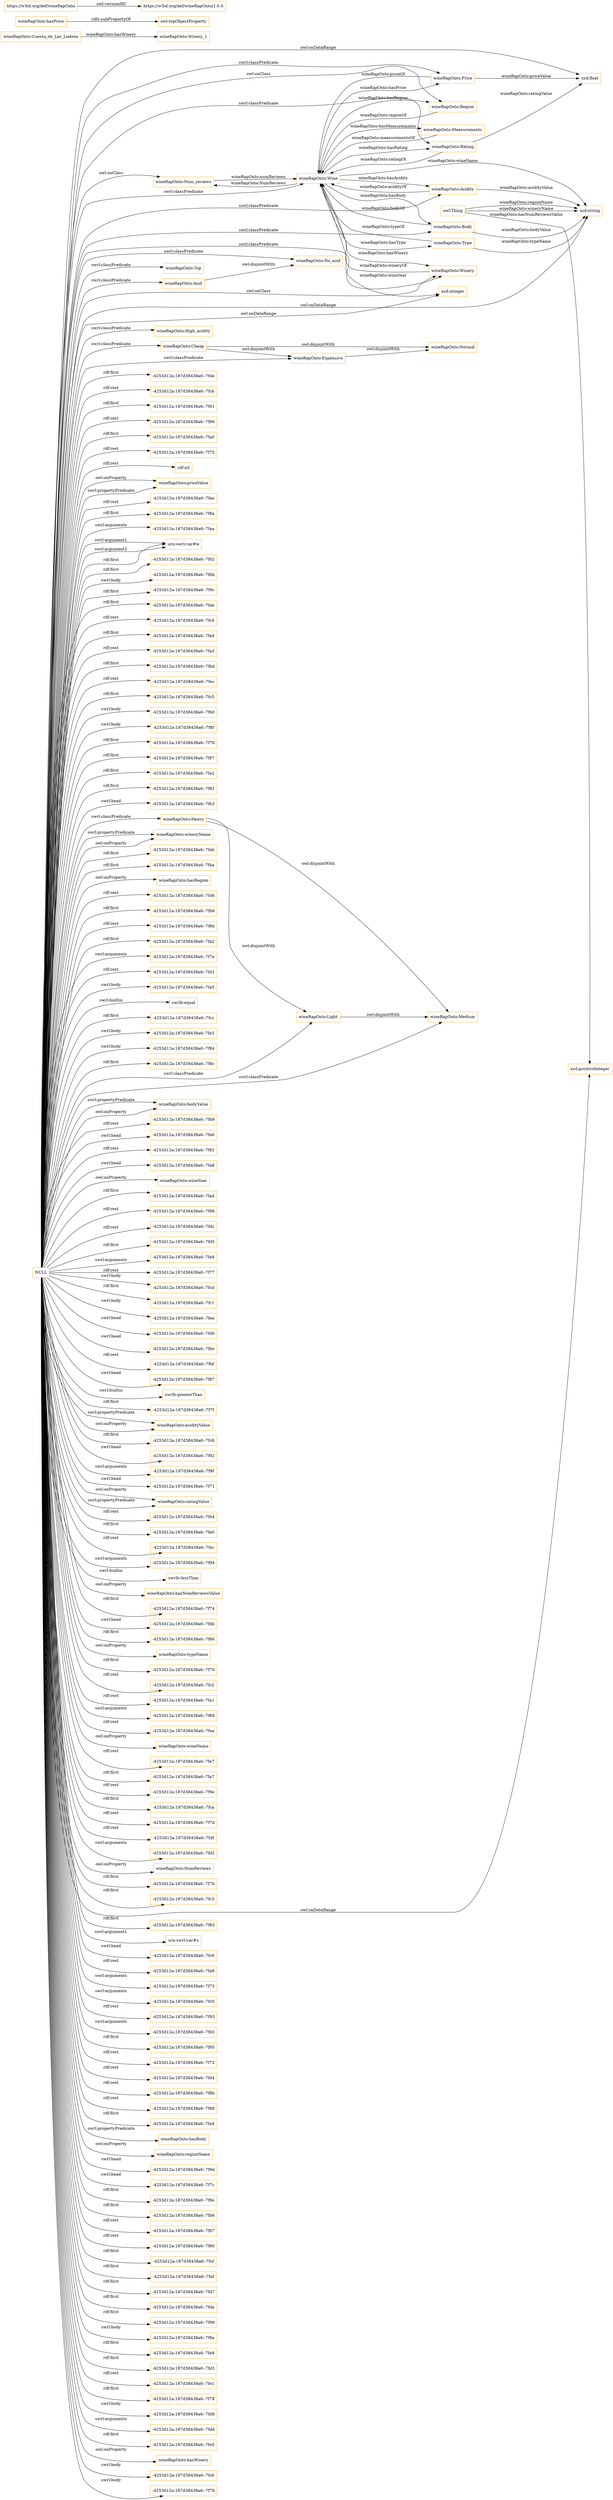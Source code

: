 digraph ar2dtool_diagram { 
rankdir=LR;
size="1501"
node [shape = rectangle, color="orange"]; "wineRapOnto:Expensive" "wineRapOnto:Num_reviews" "wineRapOnto:Acidity" "wineRapOnto:Cheap" "wineRapOnto:Acid" "wineRapOnto:Body" "wineRapOnto:Heavy" "wineRapOnto:Type" "wineRapOnto:Normal" "wineRapOnto:Region" "wineRapOnto:Winery" "wineRapOnto:Top" "wineRapOnto:Wine" "wineRapOnto:Light" "wineRapOnto:Rating" "wineRapOnto:No_acid" "wineRapOnto:High_acidity" "wineRapOnto:Measurements" "wineRapOnto:Medium" "wineRapOnto:Price" ; /*classes style*/
	"wineRapOnto:Cuesta_de_Las_Liebres" -> "wineRapOnto:Winery_1" [ label = "wineRapOnto:hasWinery" ];
	"wineRapOnto:Heavy" -> "wineRapOnto:Medium" [ label = "owl:disjointWith" ];
	"wineRapOnto:Heavy" -> "wineRapOnto:Light" [ label = "owl:disjointWith" ];
	"NULL" -> "-4253d12a:187d38438a6:-7fde" [ label = "rdf:first" ];
	"NULL" -> "-4253d12a:187d38438a6:-7fcb" [ label = "rdf:rest" ];
	"NULL" -> "wineRapOnto:Light" [ label = "swrl:classPredicate" ];
	"NULL" -> "-4253d12a:187d38438a6:-7f91" [ label = "rdf:first" ];
	"NULL" -> "-4253d12a:187d38438a6:-7f96" [ label = "rdf:rest" ];
	"NULL" -> "-4253d12a:187d38438a6:-7fa0" [ label = "rdf:first" ];
	"NULL" -> "-4253d12a:187d38438a6:-7f75" [ label = "rdf:rest" ];
	"NULL" -> "wineRapOnto:Expensive" [ label = "swrl:classPredicate" ];
	"NULL" -> "wineRapOnto:Winery" [ label = "swrl:classPredicate" ];
	"NULL" -> "rdf:nil" [ label = "rdf:rest" ];
	"NULL" -> "wineRapOnto:priceValue" [ label = "swrl:propertyPredicate" ];
	"NULL" -> "-4253d12a:187d38438a6:-7fae" [ label = "rdf:rest" ];
	"NULL" -> "-4253d12a:187d38438a6:-7f8a" [ label = "rdf:first" ];
	"NULL" -> "-4253d12a:187d38438a6:-7faa" [ label = "swrl:arguments" ];
	"NULL" -> "urn:swrl:var#w" [ label = "swrl:argument1" ];
	"NULL" -> "-4253d12a:187d38438a6:-7fb2" [ label = "rdf:first" ];
	"NULL" -> "-4253d12a:187d38438a6:-7fbb" [ label = "swrl:body" ];
	"NULL" -> "urn:swrl:var#w" [ label = "swrl:argument2" ];
	"NULL" -> "-4253d12a:187d38438a6:-7f9c" [ label = "rdf:first" ];
	"NULL" -> "wineRapOnto:Wine" [ label = "swrl:classPredicate" ];
	"NULL" -> "-4253d12a:187d38438a6:-7fab" [ label = "rdf:first" ];
	"NULL" -> "-4253d12a:187d38438a6:-7fc4" [ label = "rdf:rest" ];
	"NULL" -> "-4253d12a:187d38438a6:-7fed" [ label = "rdf:first" ];
	"NULL" -> "-4253d12a:187d38438a6:-7fa3" [ label = "rdf:rest" ];
	"NULL" -> "-4253d12a:187d38438a6:-7fbd" [ label = "rdf:first" ];
	"NULL" -> "-4253d12a:187d38438a6:-7fec" [ label = "rdf:rest" ];
	"NULL" -> "-4253d12a:187d38438a6:-7fc5" [ label = "rdf:first" ];
	"NULL" -> "wineRapOnto:priceValue" [ label = "owl:onProperty" ];
	"NULL" -> "-4253d12a:187d38438a6:-7fb0" [ label = "swrl:body" ];
	"NULL" -> "-4253d12a:187d38438a6:-7f8f" [ label = "swrl:body" ];
	"NULL" -> "-4253d12a:187d38438a6:-7f76" [ label = "rdf:first" ];
	"NULL" -> "wineRapOnto:Rating" [ label = "swrl:classPredicate" ];
	"NULL" -> "-4253d12a:187d38438a6:-7f97" [ label = "rdf:first" ];
	"NULL" -> "-4253d12a:187d38438a6:-7fe2" [ label = "rdf:first" ];
	"NULL" -> "-4253d12a:187d38438a6:-7f81" [ label = "rdf:first" ];
	"NULL" -> "-4253d12a:187d38438a6:-7fb3" [ label = "swrl:head" ];
	"NULL" -> "xsd:float" [ label = "owl:onDataRange" ];
	"NULL" -> "urn:swrl:var#w" [ label = "rdf:first" ];
	"NULL" -> "wineRapOnto:wineryName" [ label = "swrl:propertyPredicate" ];
	"NULL" -> "-4253d12a:187d38438a6:-7feb" [ label = "rdf:first" ];
	"NULL" -> "-4253d12a:187d38438a6:-7fba" [ label = "rdf:first" ];
	"NULL" -> "wineRapOnto:hasRegion" [ label = "owl:onProperty" ];
	"NULL" -> "-4253d12a:187d38438a6:-7fd6" [ label = "rdf:rest" ];
	"NULL" -> "-4253d12a:187d38438a6:-7fb8" [ label = "rdf:first" ];
	"NULL" -> "-4253d12a:187d38438a6:-7f8d" [ label = "rdf:rest" ];
	"NULL" -> "-4253d12a:187d38438a6:-7fa2" [ label = "rdf:first" ];
	"NULL" -> "-4253d12a:187d38438a6:-7f7e" [ label = "swrl:arguments" ];
	"NULL" -> "-4253d12a:187d38438a6:-7fd1" [ label = "rdf:rest" ];
	"NULL" -> "-4253d12a:187d38438a6:-7fa5" [ label = "swrl:body" ];
	"NULL" -> "swrlb:equal" [ label = "swrl:builtin" ];
	"NULL" -> "-4253d12a:187d38438a6:-7fcc" [ label = "rdf:first" ];
	"NULL" -> "-4253d12a:187d38438a6:-7fe3" [ label = "swrl:body" ];
	"NULL" -> "-4253d12a:187d38438a6:-7f84" [ label = "swrl:body" ];
	"NULL" -> "-4253d12a:187d38438a6:-7f8c" [ label = "rdf:first" ];
	"NULL" -> "xsd:positiveInteger" [ label = "owl:onDataRange" ];
	"NULL" -> "xsd:string" [ label = "owl:onDataRange" ];
	"NULL" -> "wineRapOnto:bodyValue" [ label = "owl:onProperty" ];
	"NULL" -> "-4253d12a:187d38438a6:-7fb9" [ label = "rdf:rest" ];
	"NULL" -> "wineRapOnto:Winery" [ label = "owl:onClass" ];
	"NULL" -> "wineRapOnto:Acid" [ label = "swrl:classPredicate" ];
	"NULL" -> "wineRapOnto:Body" [ label = "swrl:classPredicate" ];
	"NULL" -> "-4253d12a:187d38438a6:-7fe6" [ label = "swrl:head" ];
	"NULL" -> "-4253d12a:187d38438a6:-7f82" [ label = "rdf:rest" ];
	"NULL" -> "-4253d12a:187d38438a6:-7fa8" [ label = "swrl:head" ];
	"NULL" -> "wineRapOnto:wineYear" [ label = "owl:onProperty" ];
	"NULL" -> "-4253d12a:187d38438a6:-7fad" [ label = "rdf:first" ];
	"NULL" -> "-4253d12a:187d38438a6:-7f98" [ label = "rdf:rest" ];
	"NULL" -> "-4253d12a:187d38438a6:-7fdc" [ label = "rdf:rest" ];
	"NULL" -> "-4253d12a:187d38438a6:-7fd5" [ label = "rdf:first" ];
	"NULL" -> "-4253d12a:187d38438a6:-7fe8" [ label = "swrl:arguments" ];
	"NULL" -> "-4253d12a:187d38438a6:-7f77" [ label = "rdf:rest" ];
	"NULL" -> "-4253d12a:187d38438a6:-7fcd" [ label = "swrl:body" ];
	"NULL" -> "-4253d12a:187d38438a6:-7fc1" [ label = "rdf:first" ];
	"NULL" -> "-4253d12a:187d38438a6:-7fee" [ label = "swrl:body" ];
	"NULL" -> "wineRapOnto:Medium" [ label = "swrl:classPredicate" ];
	"NULL" -> "-4253d12a:187d38438a6:-7fd0" [ label = "swrl:head" ];
	"NULL" -> "-4253d12a:187d38438a6:-7fbe" [ label = "swrl:head" ];
	"NULL" -> "wineRapOnto:No_acid" [ label = "swrl:classPredicate" ];
	"NULL" -> "-4253d12a:187d38438a6:-7fbf" [ label = "rdf:rest" ];
	"NULL" -> "-4253d12a:187d38438a6:-7f87" [ label = "swrl:head" ];
	"NULL" -> "swrlb:greaterThan" [ label = "swrl:builtin" ];
	"NULL" -> "-4253d12a:187d38438a6:-7f7f" [ label = "rdf:first" ];
	"NULL" -> "wineRapOnto:acidityValue" [ label = "owl:onProperty" ];
	"NULL" -> "-4253d12a:187d38438a6:-7fc8" [ label = "rdf:first" ];
	"NULL" -> "-4253d12a:187d38438a6:-7f92" [ label = "swrl:head" ];
	"NULL" -> "-4253d12a:187d38438a6:-7f9f" [ label = "swrl:arguments" ];
	"NULL" -> "-4253d12a:187d38438a6:-7f71" [ label = "swrl:head" ];
	"NULL" -> "wineRapOnto:ratingValue" [ label = "swrl:propertyPredicate" ];
	"NULL" -> "-4253d12a:187d38438a6:-7fb4" [ label = "rdf:rest" ];
	"NULL" -> "wineRapOnto:Price" [ label = "swrl:classPredicate" ];
	"NULL" -> "-4253d12a:187d38438a6:-7fe0" [ label = "rdf:first" ];
	"NULL" -> "-4253d12a:187d38438a6:-7fac" [ label = "rdf:rest" ];
	"NULL" -> "wineRapOnto:Cheap" [ label = "swrl:classPredicate" ];
	"NULL" -> "-4253d12a:187d38438a6:-7f94" [ label = "swrl:arguments" ];
	"NULL" -> "swrlb:lessThan" [ label = "swrl:builtin" ];
	"NULL" -> "wineRapOnto:Num_reviews" [ label = "owl:onClass" ];
	"NULL" -> "wineRapOnto:hasNumReviewsValue" [ label = "owl:onProperty" ];
	"NULL" -> "-4253d12a:187d38438a6:-7f74" [ label = "rdf:first" ];
	"NULL" -> "-4253d12a:187d38438a6:-7fdb" [ label = "swrl:head" ];
	"NULL" -> "-4253d12a:187d38438a6:-7f86" [ label = "rdf:first" ];
	"NULL" -> "wineRapOnto:typeName" [ label = "owl:onProperty" ];
	"NULL" -> "-4253d12a:187d38438a6:-7f70" [ label = "rdf:first" ];
	"NULL" -> "-4253d12a:187d38438a6:-7fc2" [ label = "rdf:rest" ];
	"NULL" -> "-4253d12a:187d38438a6:-7fa1" [ label = "rdf:rest" ];
	"NULL" -> "-4253d12a:187d38438a6:-7f89" [ label = "swrl:arguments" ];
	"NULL" -> "wineRapOnto:bodyValue" [ label = "swrl:propertyPredicate" ];
	"NULL" -> "-4253d12a:187d38438a6:-7fea" [ label = "rdf:rest" ];
	"NULL" -> "wineRapOnto:wineName" [ label = "owl:onProperty" ];
	"NULL" -> "-4253d12a:187d38438a6:-7fe7" [ label = "rdf:rest" ];
	"NULL" -> "-4253d12a:187d38438a6:-7fa7" [ label = "rdf:first" ];
	"NULL" -> "-4253d12a:187d38438a6:-7f9e" [ label = "rdf:rest" ];
	"NULL" -> "-4253d12a:187d38438a6:-7fca" [ label = "rdf:first" ];
	"NULL" -> "-4253d12a:187d38438a6:-7f7d" [ label = "rdf:rest" ];
	"NULL" -> "-4253d12a:187d38438a6:-7fdf" [ label = "rdf:rest" ];
	"NULL" -> "-4253d12a:187d38438a6:-7fd2" [ label = "swrl:arguments" ];
	"NULL" -> "wineRapOnto:NumReviews" [ label = "owl:onProperty" ];
	"NULL" -> "wineRapOnto:Heavy" [ label = "swrl:classPredicate" ];
	"NULL" -> "-4253d12a:187d38438a6:-7f7b" [ label = "rdf:first" ];
	"NULL" -> "-4253d12a:187d38438a6:-7fc3" [ label = "rdf:first" ];
	"NULL" -> "xsd:integer" [ label = "owl:onDataRange" ];
	"NULL" -> "-4253d12a:187d38438a6:-7f83" [ label = "rdf:first" ];
	"NULL" -> "urn:swrl:var#o" [ label = "swrl:argument1" ];
	"NULL" -> "-4253d12a:187d38438a6:-7fc9" [ label = "swrl:head" ];
	"NULL" -> "-4253d12a:187d38438a6:-7fa9" [ label = "rdf:rest" ];
	"NULL" -> "-4253d12a:187d38438a6:-7f73" [ label = "swrl:arguments" ];
	"NULL" -> "-4253d12a:187d38438a6:-7fc0" [ label = "swrl:arguments" ];
	"NULL" -> "wineRapOnto:ratingValue" [ label = "owl:onProperty" ];
	"NULL" -> "-4253d12a:187d38438a6:-7f93" [ label = "rdf:rest" ];
	"NULL" -> "-4253d12a:187d38438a6:-7fb5" [ label = "swrl:arguments" ];
	"NULL" -> "-4253d12a:187d38438a6:-7f95" [ label = "rdf:first" ];
	"NULL" -> "-4253d12a:187d38438a6:-7f72" [ label = "rdf:rest" ];
	"NULL" -> "-4253d12a:187d38438a6:-7fd4" [ label = "rdf:rest" ];
	"NULL" -> "-4253d12a:187d38438a6:-7f8b" [ label = "rdf:rest" ];
	"NULL" -> "-4253d12a:187d38438a6:-7f88" [ label = "rdf:rest" ];
	"NULL" -> "-4253d12a:187d38438a6:-7fa4" [ label = "rdf:first" ];
	"NULL" -> "wineRapOnto:hasBody" [ label = "swrl:propertyPredicate" ];
	"NULL" -> "wineRapOnto:regionName" [ label = "owl:onProperty" ];
	"NULL" -> "-4253d12a:187d38438a6:-7f9d" [ label = "swrl:head" ];
	"NULL" -> "-4253d12a:187d38438a6:-7f7c" [ label = "swrl:head" ];
	"NULL" -> "-4253d12a:187d38438a6:-7f8e" [ label = "rdf:first" ];
	"NULL" -> "-4253d12a:187d38438a6:-7fb6" [ label = "rdf:first" ];
	"NULL" -> "wineRapOnto:Region" [ label = "owl:onClass" ];
	"NULL" -> "-4253d12a:187d38438a6:-7fb7" [ label = "rdf:rest" ];
	"NULL" -> "wineRapOnto:High_acidity" [ label = "swrl:classPredicate" ];
	"NULL" -> "wineRapOnto:wineryName" [ label = "owl:onProperty" ];
	"NULL" -> "-4253d12a:187d38438a6:-7f80" [ label = "rdf:rest" ];
	"NULL" -> "-4253d12a:187d38438a6:-7fcf" [ label = "rdf:first" ];
	"NULL" -> "-4253d12a:187d38438a6:-7faf" [ label = "rdf:first" ];
	"NULL" -> "-4253d12a:187d38438a6:-7fd7" [ label = "rdf:first" ];
	"NULL" -> "-4253d12a:187d38438a6:-7fda" [ label = "rdf:first" ];
	"NULL" -> "-4253d12a:187d38438a6:-7f99" [ label = "rdf:first" ];
	"NULL" -> "wineRapOnto:Top" [ label = "swrl:classPredicate" ];
	"NULL" -> "-4253d12a:187d38438a6:-7f9a" [ label = "swrl:body" ];
	"NULL" -> "wineRapOnto:Acidity" [ label = "swrl:classPredicate" ];
	"NULL" -> "-4253d12a:187d38438a6:-7fe9" [ label = "rdf:first" ];
	"NULL" -> "-4253d12a:187d38438a6:-7fd3" [ label = "rdf:first" ];
	"NULL" -> "-4253d12a:187d38438a6:-7fe1" [ label = "rdf:rest" ];
	"NULL" -> "-4253d12a:187d38438a6:-7f78" [ label = "rdf:first" ];
	"NULL" -> "-4253d12a:187d38438a6:-7fd8" [ label = "swrl:body" ];
	"NULL" -> "-4253d12a:187d38438a6:-7fdd" [ label = "swrl:arguments" ];
	"NULL" -> "-4253d12a:187d38438a6:-7fe5" [ label = "rdf:first" ];
	"NULL" -> "wineRapOnto:hasWinery" [ label = "owl:onProperty" ];
	"NULL" -> "wineRapOnto:acidityValue" [ label = "swrl:propertyPredicate" ];
	"NULL" -> "-4253d12a:187d38438a6:-7fc6" [ label = "swrl:body" ];
	"NULL" -> "-4253d12a:187d38438a6:-7f79" [ label = "swrl:body" ];
	"wineRapOnto:Expensive" -> "wineRapOnto:Normal" [ label = "owl:disjointWith" ];
	"wineRapOnto:Acid" -> "wineRapOnto:No_acid" [ label = "owl:disjointWith" ];
	"wineRapOnto:Cheap" -> "wineRapOnto:Normal" [ label = "owl:disjointWith" ];
	"wineRapOnto:Cheap" -> "wineRapOnto:Expensive" [ label = "owl:disjointWith" ];
	"wineRapOnto:hasPrice" -> "owl:topObjectProperty" [ label = "rdfs:subPropertyOf" ];
	"https://w3id.org/def/wineRapOnto" -> "https://w3id.org/def/wineRapOnto/1.0.0" [ label = "owl:versionIRI" ];
	"wineRapOnto:Light" -> "wineRapOnto:Medium" [ label = "owl:disjointWith" ];
	"wineRapOnto:Region" -> "wineRapOnto:Wine" [ label = "wineRapOnto:regionOf" ];
	"wineRapOnto:Rating" -> "xsd:float" [ label = "wineRapOnto:ratingValue" ];
	"wineRapOnto:Body" -> "wineRapOnto:Wine" [ label = "wineRapOnto:bodyOf" ];
	"wineRapOnto:Wine" -> "wineRapOnto:Measurements" [ label = "wineRapOnto:hasMeasurements" ];
	"wineRapOnto:Num_reviews" -> "wineRapOnto:Wine" [ label = "wineRapOnto:numReviews" ];
	"wineRapOnto:Wine" -> "wineRapOnto:Body" [ label = "wineRapOnto:hasBody" ];
	"wineRapOnto:Price" -> "wineRapOnto:Wine" [ label = "wineRapOnto:priceOf" ];
	"owl:Thing" -> "xsd:positiveInteger" [ label = "wineRapOnto:hasNumReviewsValue" ];
	"wineRapOnto:Wine" -> "xsd:integer" [ label = "wineRapOnto:wineYear" ];
	"wineRapOnto:Type" -> "wineRapOnto:Wine" [ label = "wineRapOnto:typeOf" ];
	"wineRapOnto:Acidity" -> "wineRapOnto:Wine" [ label = "wineRapOnto:acidityOf" ];
	"wineRapOnto:Measurements" -> "wineRapOnto:Wine" [ label = "wineRapOnto:measurementsOf" ];
	"owl:Thing" -> "xsd:string" [ label = "wineRapOnto:wineryName" ];
	"wineRapOnto:Acidity" -> "xsd:string" [ label = "wineRapOnto:acidityValue" ];
	"wineRapOnto:Body" -> "xsd:string" [ label = "wineRapOnto:bodyValue" ];
	"wineRapOnto:Wine" -> "xsd:string" [ label = "wineRapOnto:wineName" ];
	"wineRapOnto:Winery" -> "wineRapOnto:Wine" [ label = "wineRapOnto:wineryOf" ];
	"wineRapOnto:Wine" -> "wineRapOnto:Acidity" [ label = "wineRapOnto:hasAcidity" ];
	"wineRapOnto:Wine" -> "wineRapOnto:Rating" [ label = "wineRapOnto:hasRating" ];
	"wineRapOnto:Wine" -> "wineRapOnto:Winery" [ label = "wineRapOnto:hasWinery" ];
	"wineRapOnto:Rating" -> "wineRapOnto:Wine" [ label = "wineRapOnto:ratingOf" ];
	"owl:Thing" -> "xsd:string" [ label = "wineRapOnto:regionName" ];
	"wineRapOnto:Wine" -> "wineRapOnto:Region" [ label = "wineRapOnto:hasRegion" ];
	"wineRapOnto:Wine" -> "wineRapOnto:Price" [ label = "wineRapOnto:hasPrice" ];
	"wineRapOnto:Wine" -> "wineRapOnto:Num_reviews" [ label = "wineRapOnto:NumReviews" ];
	"wineRapOnto:Wine" -> "wineRapOnto:Type" [ label = "wineRapOnto:hasType" ];
	"wineRapOnto:Type" -> "xsd:string" [ label = "wineRapOnto:typeName" ];
	"wineRapOnto:Price" -> "xsd:float" [ label = "wineRapOnto:priceValue" ];

}
